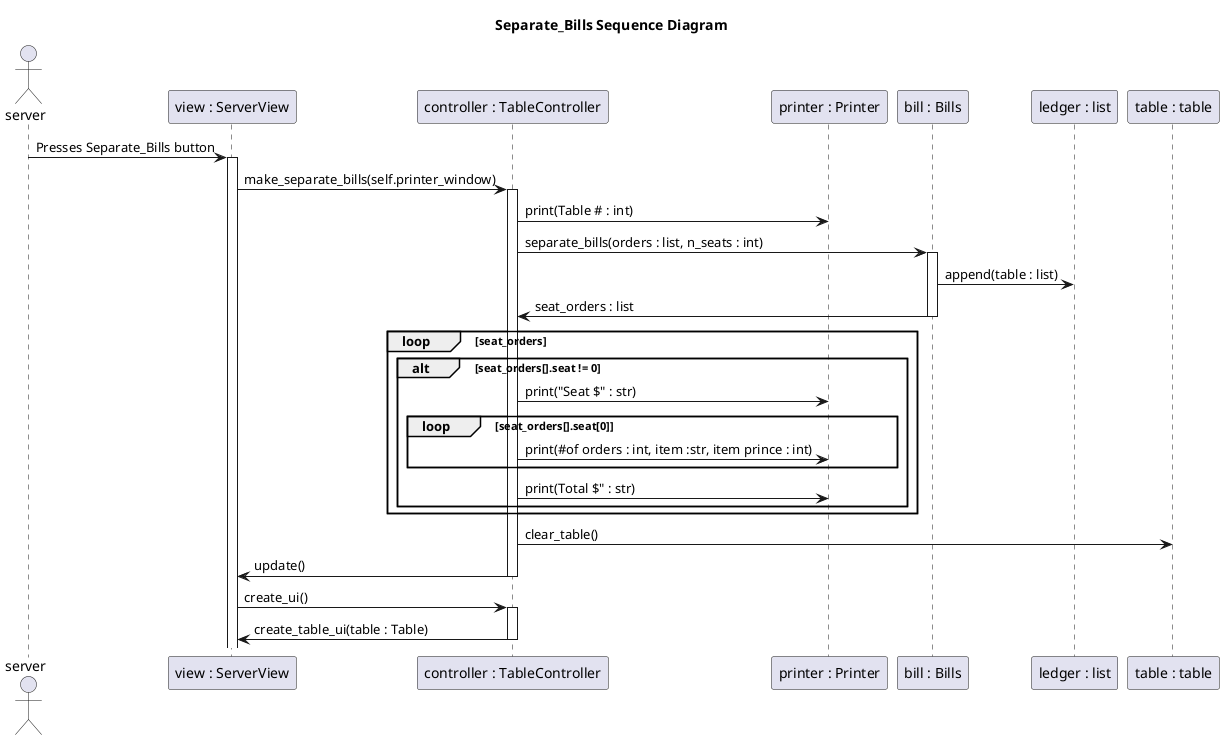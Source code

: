 @startuml
title Separate_Bills Sequence Diagram
actor server
server -> "view : ServerView": Presses Separate_Bills button
activate "view : ServerView"

"view : ServerView" -> "controller : TableController": make_separate_bills(self.printer_window)
activate "controller : TableController"

"controller : TableController" -> "printer : Printer": print(Table # : int)

"controller : TableController" -> "bill : Bills": separate_bills(orders : list, n_seats : int)
activate "bill : Bills"
"bill : Bills" -> "ledger : list": append(table : list)
"bill : Bills" -> "controller : TableController": seat_orders : list
deactivate "bill : Bills"

loop seat_orders
alt seat_orders[].seat != 0
"controller : TableController" -> "printer : Printer": print("Seat $" : str)
loop seat_orders[].seat[0]
"controller : TableController" -> "printer : Printer": print(#of orders : int, item :str, item prince : int)
end
"controller : TableController" -> "printer : Printer": print(Total $" : str)
end
end

"controller : TableController" -> "table : table": clear_table()

"controller : TableController" -> "view : ServerView": update()
deactivate "controller : TableController"

"view : ServerView" -> "controller : TableController": create_ui()
activate "controller : TableController"
"controller : TableController" -> "view : ServerView": create_table_ui(table : Table)
deactivate "controller : TableController"
@enduml